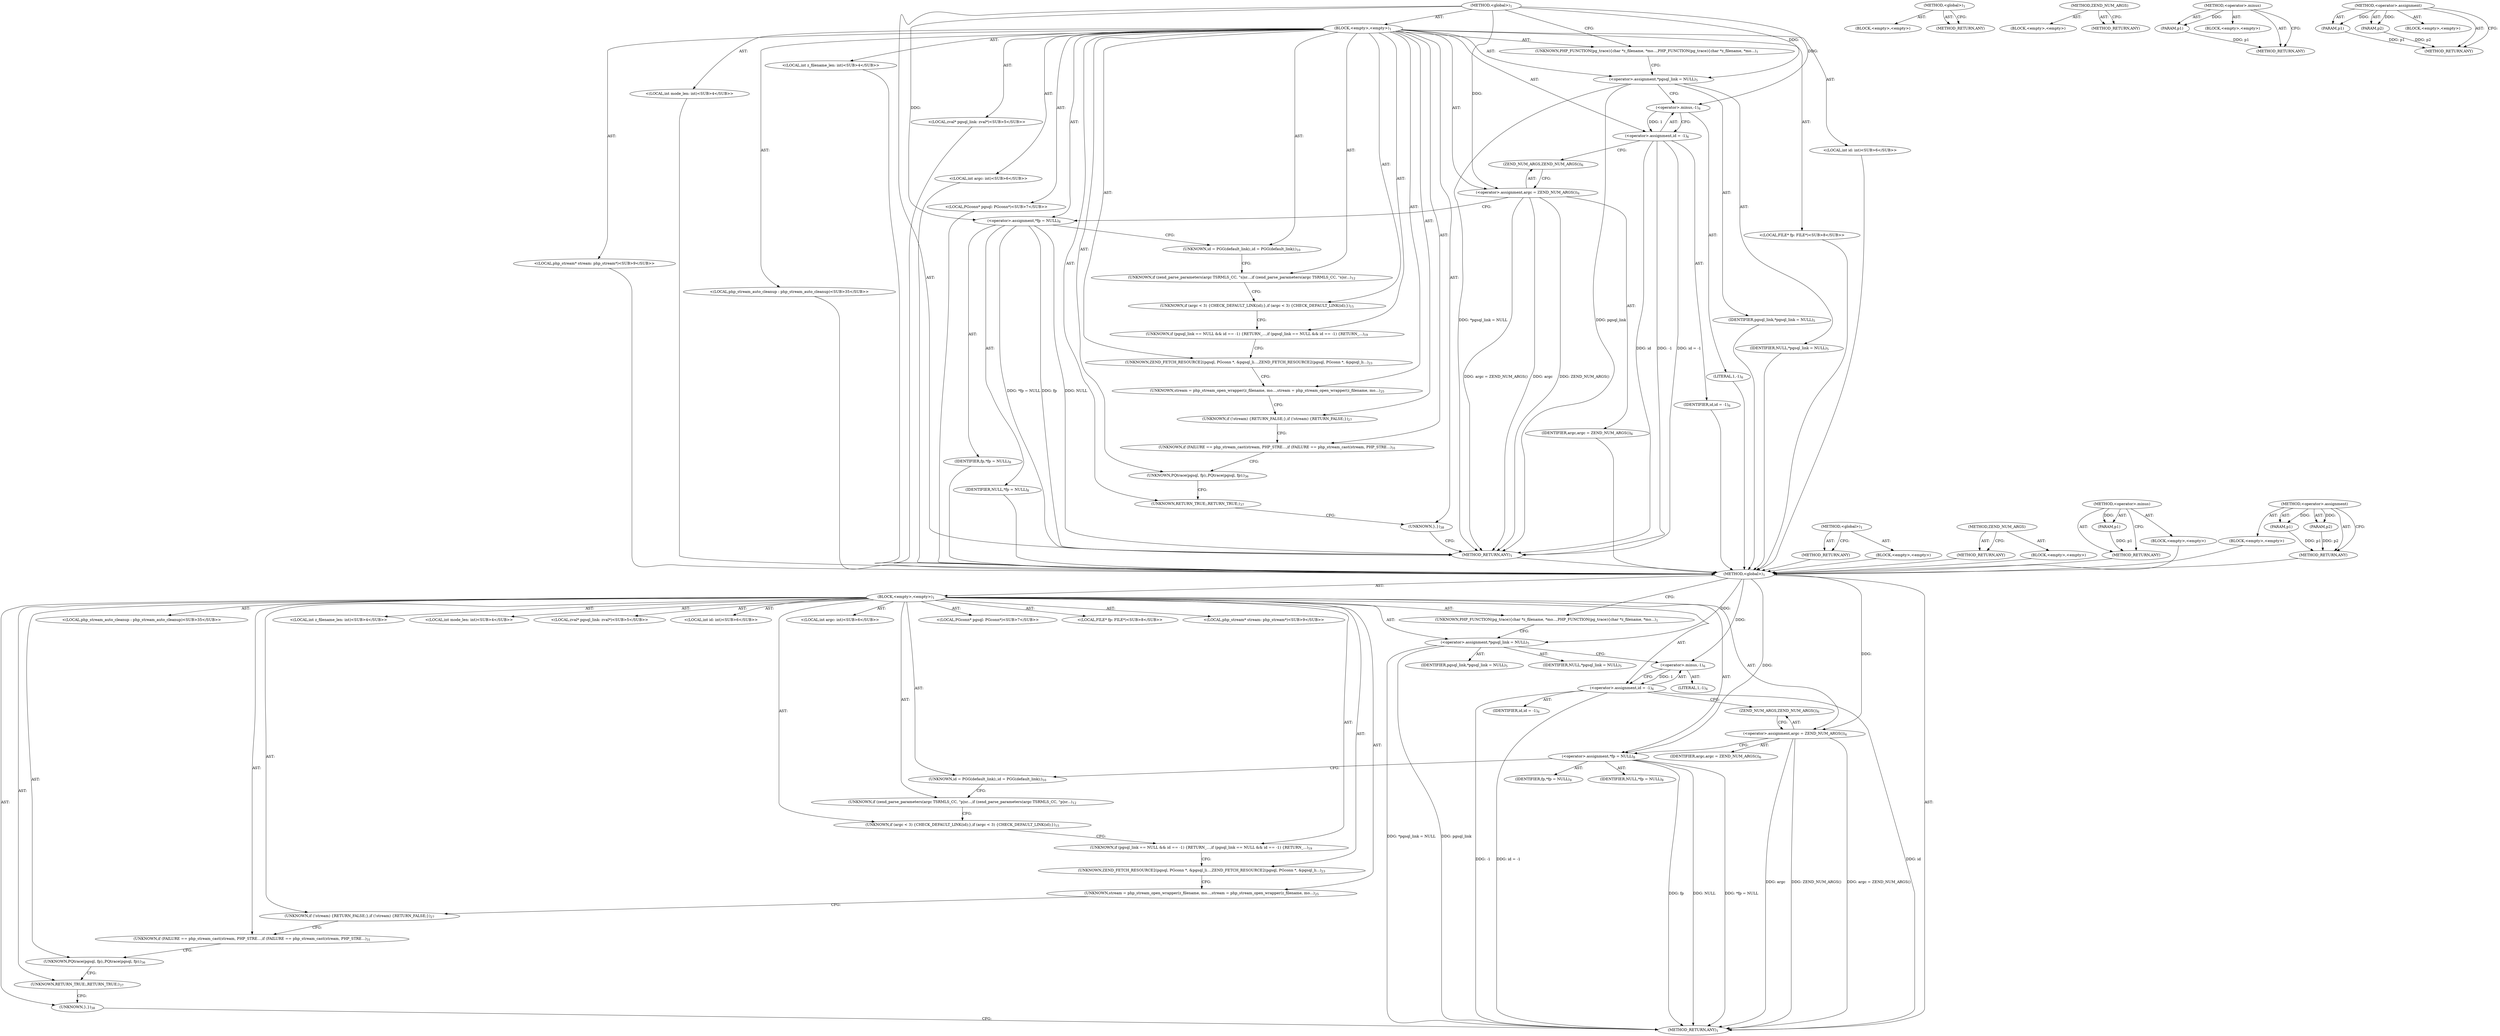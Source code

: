 digraph "&lt;operator&gt;.assignment" {
vulnerable_6 [label=<(METHOD,&lt;global&gt;)<SUB>1</SUB>>];
vulnerable_7 [label=<(BLOCK,&lt;empty&gt;,&lt;empty&gt;)<SUB>1</SUB>>];
vulnerable_8 [label=<(UNKNOWN,PHP_FUNCTION(pg_trace)
{
	char *z_filename, *mo...,PHP_FUNCTION(pg_trace)
{
	char *z_filename, *mo...)<SUB>1</SUB>>];
vulnerable_9 [label="<(LOCAL,int z_filename_len: int)<SUB>4</SUB>>"];
vulnerable_10 [label="<(LOCAL,int mode_len: int)<SUB>4</SUB>>"];
vulnerable_11 [label="<(LOCAL,zval* pgsql_link: zval*)<SUB>5</SUB>>"];
vulnerable_12 [label=<(&lt;operator&gt;.assignment,*pgsql_link = NULL)<SUB>5</SUB>>];
vulnerable_13 [label=<(IDENTIFIER,pgsql_link,*pgsql_link = NULL)<SUB>5</SUB>>];
vulnerable_14 [label=<(IDENTIFIER,NULL,*pgsql_link = NULL)<SUB>5</SUB>>];
vulnerable_15 [label="<(LOCAL,int id: int)<SUB>6</SUB>>"];
vulnerable_16 [label="<(LOCAL,int argc: int)<SUB>6</SUB>>"];
vulnerable_17 [label=<(&lt;operator&gt;.assignment,id = -1)<SUB>6</SUB>>];
vulnerable_18 [label=<(IDENTIFIER,id,id = -1)<SUB>6</SUB>>];
vulnerable_19 [label=<(&lt;operator&gt;.minus,-1)<SUB>6</SUB>>];
vulnerable_20 [label=<(LITERAL,1,-1)<SUB>6</SUB>>];
vulnerable_21 [label=<(&lt;operator&gt;.assignment,argc = ZEND_NUM_ARGS())<SUB>6</SUB>>];
vulnerable_22 [label=<(IDENTIFIER,argc,argc = ZEND_NUM_ARGS())<SUB>6</SUB>>];
vulnerable_23 [label=<(ZEND_NUM_ARGS,ZEND_NUM_ARGS())<SUB>6</SUB>>];
vulnerable_24 [label="<(LOCAL,PGconn* pgsql: PGconn*)<SUB>7</SUB>>"];
vulnerable_25 [label="<(LOCAL,FILE* fp: FILE*)<SUB>8</SUB>>"];
vulnerable_26 [label=<(&lt;operator&gt;.assignment,*fp = NULL)<SUB>8</SUB>>];
vulnerable_27 [label=<(IDENTIFIER,fp,*fp = NULL)<SUB>8</SUB>>];
vulnerable_28 [label=<(IDENTIFIER,NULL,*fp = NULL)<SUB>8</SUB>>];
vulnerable_29 [label="<(LOCAL,php_stream* stream: php_stream*)<SUB>9</SUB>>"];
vulnerable_30 [label=<(UNKNOWN,id = PGG(default_link);,id = PGG(default_link);)<SUB>10</SUB>>];
vulnerable_31 [label=<(UNKNOWN,if (zend_parse_parameters(argc TSRMLS_CC, &quot;s|sr...,if (zend_parse_parameters(argc TSRMLS_CC, &quot;s|sr...)<SUB>12</SUB>>];
vulnerable_32 [label=<(UNKNOWN,if (argc &lt; 3) {
		CHECK_DEFAULT_LINK(id);
	},if (argc &lt; 3) {
		CHECK_DEFAULT_LINK(id);
	})<SUB>15</SUB>>];
vulnerable_33 [label=<(UNKNOWN,if (pgsql_link == NULL &amp;&amp; id == -1) {
		RETURN_...,if (pgsql_link == NULL &amp;&amp; id == -1) {
		RETURN_...)<SUB>19</SUB>>];
vulnerable_34 [label=<(UNKNOWN,ZEND_FETCH_RESOURCE2(pgsql, PGconn *, &amp;pgsql_li...,ZEND_FETCH_RESOURCE2(pgsql, PGconn *, &amp;pgsql_li...)<SUB>23</SUB>>];
vulnerable_35 [label=<(UNKNOWN,stream = php_stream_open_wrapper(z_filename, mo...,stream = php_stream_open_wrapper(z_filename, mo...)<SUB>25</SUB>>];
vulnerable_36 [label=<(UNKNOWN,if (!stream) {
		RETURN_FALSE;
	},if (!stream) {
		RETURN_FALSE;
	})<SUB>27</SUB>>];
vulnerable_37 [label=<(UNKNOWN,if (FAILURE == php_stream_cast(stream, PHP_STRE...,if (FAILURE == php_stream_cast(stream, PHP_STRE...)<SUB>31</SUB>>];
vulnerable_38 [label="<(LOCAL,php_stream_auto_cleanup : php_stream_auto_cleanup)<SUB>35</SUB>>"];
vulnerable_39 [label=<(UNKNOWN,PQtrace(pgsql, fp);,PQtrace(pgsql, fp);)<SUB>36</SUB>>];
vulnerable_40 [label=<(UNKNOWN,RETURN_TRUE;,RETURN_TRUE;)<SUB>37</SUB>>];
vulnerable_41 [label=<(UNKNOWN,},})<SUB>38</SUB>>];
vulnerable_42 [label=<(METHOD_RETURN,ANY)<SUB>1</SUB>>];
vulnerable_59 [label=<(METHOD,&lt;global&gt;)<SUB>1</SUB>>];
vulnerable_60 [label=<(BLOCK,&lt;empty&gt;,&lt;empty&gt;)>];
vulnerable_61 [label=<(METHOD_RETURN,ANY)>];
vulnerable_74 [label=<(METHOD,ZEND_NUM_ARGS)>];
vulnerable_75 [label=<(BLOCK,&lt;empty&gt;,&lt;empty&gt;)>];
vulnerable_76 [label=<(METHOD_RETURN,ANY)>];
vulnerable_70 [label=<(METHOD,&lt;operator&gt;.minus)>];
vulnerable_71 [label=<(PARAM,p1)>];
vulnerable_72 [label=<(BLOCK,&lt;empty&gt;,&lt;empty&gt;)>];
vulnerable_73 [label=<(METHOD_RETURN,ANY)>];
vulnerable_65 [label=<(METHOD,&lt;operator&gt;.assignment)>];
vulnerable_66 [label=<(PARAM,p1)>];
vulnerable_67 [label=<(PARAM,p2)>];
vulnerable_68 [label=<(BLOCK,&lt;empty&gt;,&lt;empty&gt;)>];
vulnerable_69 [label=<(METHOD_RETURN,ANY)>];
fixed_6 [label=<(METHOD,&lt;global&gt;)<SUB>1</SUB>>];
fixed_7 [label=<(BLOCK,&lt;empty&gt;,&lt;empty&gt;)<SUB>1</SUB>>];
fixed_8 [label=<(UNKNOWN,PHP_FUNCTION(pg_trace)
{
	char *z_filename, *mo...,PHP_FUNCTION(pg_trace)
{
	char *z_filename, *mo...)<SUB>1</SUB>>];
fixed_9 [label="<(LOCAL,int z_filename_len: int)<SUB>4</SUB>>"];
fixed_10 [label="<(LOCAL,int mode_len: int)<SUB>4</SUB>>"];
fixed_11 [label="<(LOCAL,zval* pgsql_link: zval*)<SUB>5</SUB>>"];
fixed_12 [label=<(&lt;operator&gt;.assignment,*pgsql_link = NULL)<SUB>5</SUB>>];
fixed_13 [label=<(IDENTIFIER,pgsql_link,*pgsql_link = NULL)<SUB>5</SUB>>];
fixed_14 [label=<(IDENTIFIER,NULL,*pgsql_link = NULL)<SUB>5</SUB>>];
fixed_15 [label="<(LOCAL,int id: int)<SUB>6</SUB>>"];
fixed_16 [label="<(LOCAL,int argc: int)<SUB>6</SUB>>"];
fixed_17 [label=<(&lt;operator&gt;.assignment,id = -1)<SUB>6</SUB>>];
fixed_18 [label=<(IDENTIFIER,id,id = -1)<SUB>6</SUB>>];
fixed_19 [label=<(&lt;operator&gt;.minus,-1)<SUB>6</SUB>>];
fixed_20 [label=<(LITERAL,1,-1)<SUB>6</SUB>>];
fixed_21 [label=<(&lt;operator&gt;.assignment,argc = ZEND_NUM_ARGS())<SUB>6</SUB>>];
fixed_22 [label=<(IDENTIFIER,argc,argc = ZEND_NUM_ARGS())<SUB>6</SUB>>];
fixed_23 [label=<(ZEND_NUM_ARGS,ZEND_NUM_ARGS())<SUB>6</SUB>>];
fixed_24 [label="<(LOCAL,PGconn* pgsql: PGconn*)<SUB>7</SUB>>"];
fixed_25 [label="<(LOCAL,FILE* fp: FILE*)<SUB>8</SUB>>"];
fixed_26 [label=<(&lt;operator&gt;.assignment,*fp = NULL)<SUB>8</SUB>>];
fixed_27 [label=<(IDENTIFIER,fp,*fp = NULL)<SUB>8</SUB>>];
fixed_28 [label=<(IDENTIFIER,NULL,*fp = NULL)<SUB>8</SUB>>];
fixed_29 [label="<(LOCAL,php_stream* stream: php_stream*)<SUB>9</SUB>>"];
fixed_30 [label=<(UNKNOWN,id = PGG(default_link);,id = PGG(default_link);)<SUB>10</SUB>>];
fixed_31 [label=<(UNKNOWN,if (zend_parse_parameters(argc TSRMLS_CC, &quot;p|sr...,if (zend_parse_parameters(argc TSRMLS_CC, &quot;p|sr...)<SUB>12</SUB>>];
fixed_32 [label=<(UNKNOWN,if (argc &lt; 3) {
		CHECK_DEFAULT_LINK(id);
	},if (argc &lt; 3) {
		CHECK_DEFAULT_LINK(id);
	})<SUB>15</SUB>>];
fixed_33 [label=<(UNKNOWN,if (pgsql_link == NULL &amp;&amp; id == -1) {
		RETURN_...,if (pgsql_link == NULL &amp;&amp; id == -1) {
		RETURN_...)<SUB>19</SUB>>];
fixed_34 [label=<(UNKNOWN,ZEND_FETCH_RESOURCE2(pgsql, PGconn *, &amp;pgsql_li...,ZEND_FETCH_RESOURCE2(pgsql, PGconn *, &amp;pgsql_li...)<SUB>23</SUB>>];
fixed_35 [label=<(UNKNOWN,stream = php_stream_open_wrapper(z_filename, mo...,stream = php_stream_open_wrapper(z_filename, mo...)<SUB>25</SUB>>];
fixed_36 [label=<(UNKNOWN,if (!stream) {
		RETURN_FALSE;
	},if (!stream) {
		RETURN_FALSE;
	})<SUB>27</SUB>>];
fixed_37 [label=<(UNKNOWN,if (FAILURE == php_stream_cast(stream, PHP_STRE...,if (FAILURE == php_stream_cast(stream, PHP_STRE...)<SUB>31</SUB>>];
fixed_38 [label="<(LOCAL,php_stream_auto_cleanup : php_stream_auto_cleanup)<SUB>35</SUB>>"];
fixed_39 [label=<(UNKNOWN,PQtrace(pgsql, fp);,PQtrace(pgsql, fp);)<SUB>36</SUB>>];
fixed_40 [label=<(UNKNOWN,RETURN_TRUE;,RETURN_TRUE;)<SUB>37</SUB>>];
fixed_41 [label=<(UNKNOWN,},})<SUB>38</SUB>>];
fixed_42 [label=<(METHOD_RETURN,ANY)<SUB>1</SUB>>];
fixed_59 [label=<(METHOD,&lt;global&gt;)<SUB>1</SUB>>];
fixed_60 [label=<(BLOCK,&lt;empty&gt;,&lt;empty&gt;)>];
fixed_61 [label=<(METHOD_RETURN,ANY)>];
fixed_74 [label=<(METHOD,ZEND_NUM_ARGS)>];
fixed_75 [label=<(BLOCK,&lt;empty&gt;,&lt;empty&gt;)>];
fixed_76 [label=<(METHOD_RETURN,ANY)>];
fixed_70 [label=<(METHOD,&lt;operator&gt;.minus)>];
fixed_71 [label=<(PARAM,p1)>];
fixed_72 [label=<(BLOCK,&lt;empty&gt;,&lt;empty&gt;)>];
fixed_73 [label=<(METHOD_RETURN,ANY)>];
fixed_65 [label=<(METHOD,&lt;operator&gt;.assignment)>];
fixed_66 [label=<(PARAM,p1)>];
fixed_67 [label=<(PARAM,p2)>];
fixed_68 [label=<(BLOCK,&lt;empty&gt;,&lt;empty&gt;)>];
fixed_69 [label=<(METHOD_RETURN,ANY)>];
vulnerable_6 -> vulnerable_7  [key=0, label="AST: "];
vulnerable_6 -> vulnerable_42  [key=0, label="AST: "];
vulnerable_6 -> vulnerable_8  [key=0, label="CFG: "];
vulnerable_6 -> vulnerable_12  [key=0, label="DDG: "];
vulnerable_6 -> vulnerable_21  [key=0, label="DDG: "];
vulnerable_6 -> vulnerable_26  [key=0, label="DDG: "];
vulnerable_6 -> vulnerable_19  [key=0, label="DDG: "];
vulnerable_7 -> vulnerable_8  [key=0, label="AST: "];
vulnerable_7 -> vulnerable_9  [key=0, label="AST: "];
vulnerable_7 -> vulnerable_10  [key=0, label="AST: "];
vulnerable_7 -> vulnerable_11  [key=0, label="AST: "];
vulnerable_7 -> vulnerable_12  [key=0, label="AST: "];
vulnerable_7 -> vulnerable_15  [key=0, label="AST: "];
vulnerable_7 -> vulnerable_16  [key=0, label="AST: "];
vulnerable_7 -> vulnerable_17  [key=0, label="AST: "];
vulnerable_7 -> vulnerable_21  [key=0, label="AST: "];
vulnerable_7 -> vulnerable_24  [key=0, label="AST: "];
vulnerable_7 -> vulnerable_25  [key=0, label="AST: "];
vulnerable_7 -> vulnerable_26  [key=0, label="AST: "];
vulnerable_7 -> vulnerable_29  [key=0, label="AST: "];
vulnerable_7 -> vulnerable_30  [key=0, label="AST: "];
vulnerable_7 -> vulnerable_31  [key=0, label="AST: "];
vulnerable_7 -> vulnerable_32  [key=0, label="AST: "];
vulnerable_7 -> vulnerable_33  [key=0, label="AST: "];
vulnerable_7 -> vulnerable_34  [key=0, label="AST: "];
vulnerable_7 -> vulnerable_35  [key=0, label="AST: "];
vulnerable_7 -> vulnerable_36  [key=0, label="AST: "];
vulnerable_7 -> vulnerable_37  [key=0, label="AST: "];
vulnerable_7 -> vulnerable_38  [key=0, label="AST: "];
vulnerable_7 -> vulnerable_39  [key=0, label="AST: "];
vulnerable_7 -> vulnerable_40  [key=0, label="AST: "];
vulnerable_7 -> vulnerable_41  [key=0, label="AST: "];
vulnerable_8 -> vulnerable_12  [key=0, label="CFG: "];
vulnerable_9 -> fixed_6  [key=0];
vulnerable_10 -> fixed_6  [key=0];
vulnerable_11 -> fixed_6  [key=0];
vulnerable_12 -> vulnerable_13  [key=0, label="AST: "];
vulnerable_12 -> vulnerable_14  [key=0, label="AST: "];
vulnerable_12 -> vulnerable_19  [key=0, label="CFG: "];
vulnerable_12 -> vulnerable_42  [key=0, label="DDG: pgsql_link"];
vulnerable_12 -> vulnerable_42  [key=1, label="DDG: *pgsql_link = NULL"];
vulnerable_13 -> fixed_6  [key=0];
vulnerable_14 -> fixed_6  [key=0];
vulnerable_15 -> fixed_6  [key=0];
vulnerable_16 -> fixed_6  [key=0];
vulnerable_17 -> vulnerable_18  [key=0, label="AST: "];
vulnerable_17 -> vulnerable_19  [key=0, label="AST: "];
vulnerable_17 -> vulnerable_23  [key=0, label="CFG: "];
vulnerable_17 -> vulnerable_42  [key=0, label="DDG: id"];
vulnerable_17 -> vulnerable_42  [key=1, label="DDG: -1"];
vulnerable_17 -> vulnerable_42  [key=2, label="DDG: id = -1"];
vulnerable_18 -> fixed_6  [key=0];
vulnerable_19 -> vulnerable_20  [key=0, label="AST: "];
vulnerable_19 -> vulnerable_17  [key=0, label="CFG: "];
vulnerable_19 -> vulnerable_17  [key=1, label="DDG: 1"];
vulnerable_20 -> fixed_6  [key=0];
vulnerable_21 -> vulnerable_22  [key=0, label="AST: "];
vulnerable_21 -> vulnerable_23  [key=0, label="AST: "];
vulnerable_21 -> vulnerable_26  [key=0, label="CFG: "];
vulnerable_21 -> vulnerable_42  [key=0, label="DDG: argc"];
vulnerable_21 -> vulnerable_42  [key=1, label="DDG: ZEND_NUM_ARGS()"];
vulnerable_21 -> vulnerable_42  [key=2, label="DDG: argc = ZEND_NUM_ARGS()"];
vulnerable_22 -> fixed_6  [key=0];
vulnerable_23 -> vulnerable_21  [key=0, label="CFG: "];
vulnerable_24 -> fixed_6  [key=0];
vulnerable_25 -> fixed_6  [key=0];
vulnerable_26 -> vulnerable_27  [key=0, label="AST: "];
vulnerable_26 -> vulnerable_28  [key=0, label="AST: "];
vulnerable_26 -> vulnerable_30  [key=0, label="CFG: "];
vulnerable_26 -> vulnerable_42  [key=0, label="DDG: fp"];
vulnerable_26 -> vulnerable_42  [key=1, label="DDG: NULL"];
vulnerable_26 -> vulnerable_42  [key=2, label="DDG: *fp = NULL"];
vulnerable_27 -> fixed_6  [key=0];
vulnerable_28 -> fixed_6  [key=0];
vulnerable_29 -> fixed_6  [key=0];
vulnerable_30 -> vulnerable_31  [key=0, label="CFG: "];
vulnerable_31 -> vulnerable_32  [key=0, label="CFG: "];
vulnerable_32 -> vulnerable_33  [key=0, label="CFG: "];
vulnerable_33 -> vulnerable_34  [key=0, label="CFG: "];
vulnerable_34 -> vulnerable_35  [key=0, label="CFG: "];
vulnerable_35 -> vulnerable_36  [key=0, label="CFG: "];
vulnerable_36 -> vulnerable_37  [key=0, label="CFG: "];
vulnerable_37 -> vulnerable_39  [key=0, label="CFG: "];
vulnerable_38 -> fixed_6  [key=0];
vulnerable_39 -> vulnerable_40  [key=0, label="CFG: "];
vulnerable_40 -> vulnerable_41  [key=0, label="CFG: "];
vulnerable_41 -> vulnerable_42  [key=0, label="CFG: "];
vulnerable_42 -> fixed_6  [key=0];
vulnerable_59 -> vulnerable_60  [key=0, label="AST: "];
vulnerable_59 -> vulnerable_61  [key=0, label="AST: "];
vulnerable_59 -> vulnerable_61  [key=1, label="CFG: "];
vulnerable_60 -> fixed_6  [key=0];
vulnerable_61 -> fixed_6  [key=0];
vulnerable_74 -> vulnerable_75  [key=0, label="AST: "];
vulnerable_74 -> vulnerable_76  [key=0, label="AST: "];
vulnerable_74 -> vulnerable_76  [key=1, label="CFG: "];
vulnerable_75 -> fixed_6  [key=0];
vulnerable_76 -> fixed_6  [key=0];
vulnerable_70 -> vulnerable_71  [key=0, label="AST: "];
vulnerable_70 -> vulnerable_71  [key=1, label="DDG: "];
vulnerable_70 -> vulnerable_72  [key=0, label="AST: "];
vulnerable_70 -> vulnerable_73  [key=0, label="AST: "];
vulnerable_70 -> vulnerable_73  [key=1, label="CFG: "];
vulnerable_71 -> vulnerable_73  [key=0, label="DDG: p1"];
vulnerable_72 -> fixed_6  [key=0];
vulnerable_73 -> fixed_6  [key=0];
vulnerable_65 -> vulnerable_66  [key=0, label="AST: "];
vulnerable_65 -> vulnerable_66  [key=1, label="DDG: "];
vulnerable_65 -> vulnerable_68  [key=0, label="AST: "];
vulnerable_65 -> vulnerable_67  [key=0, label="AST: "];
vulnerable_65 -> vulnerable_67  [key=1, label="DDG: "];
vulnerable_65 -> vulnerable_69  [key=0, label="AST: "];
vulnerable_65 -> vulnerable_69  [key=1, label="CFG: "];
vulnerable_66 -> vulnerable_69  [key=0, label="DDG: p1"];
vulnerable_67 -> vulnerable_69  [key=0, label="DDG: p2"];
vulnerable_68 -> fixed_6  [key=0];
vulnerable_69 -> fixed_6  [key=0];
fixed_6 -> fixed_7  [key=0, label="AST: "];
fixed_6 -> fixed_42  [key=0, label="AST: "];
fixed_6 -> fixed_8  [key=0, label="CFG: "];
fixed_6 -> fixed_12  [key=0, label="DDG: "];
fixed_6 -> fixed_21  [key=0, label="DDG: "];
fixed_6 -> fixed_26  [key=0, label="DDG: "];
fixed_6 -> fixed_19  [key=0, label="DDG: "];
fixed_7 -> fixed_8  [key=0, label="AST: "];
fixed_7 -> fixed_9  [key=0, label="AST: "];
fixed_7 -> fixed_10  [key=0, label="AST: "];
fixed_7 -> fixed_11  [key=0, label="AST: "];
fixed_7 -> fixed_12  [key=0, label="AST: "];
fixed_7 -> fixed_15  [key=0, label="AST: "];
fixed_7 -> fixed_16  [key=0, label="AST: "];
fixed_7 -> fixed_17  [key=0, label="AST: "];
fixed_7 -> fixed_21  [key=0, label="AST: "];
fixed_7 -> fixed_24  [key=0, label="AST: "];
fixed_7 -> fixed_25  [key=0, label="AST: "];
fixed_7 -> fixed_26  [key=0, label="AST: "];
fixed_7 -> fixed_29  [key=0, label="AST: "];
fixed_7 -> fixed_30  [key=0, label="AST: "];
fixed_7 -> fixed_31  [key=0, label="AST: "];
fixed_7 -> fixed_32  [key=0, label="AST: "];
fixed_7 -> fixed_33  [key=0, label="AST: "];
fixed_7 -> fixed_34  [key=0, label="AST: "];
fixed_7 -> fixed_35  [key=0, label="AST: "];
fixed_7 -> fixed_36  [key=0, label="AST: "];
fixed_7 -> fixed_37  [key=0, label="AST: "];
fixed_7 -> fixed_38  [key=0, label="AST: "];
fixed_7 -> fixed_39  [key=0, label="AST: "];
fixed_7 -> fixed_40  [key=0, label="AST: "];
fixed_7 -> fixed_41  [key=0, label="AST: "];
fixed_8 -> fixed_12  [key=0, label="CFG: "];
fixed_12 -> fixed_13  [key=0, label="AST: "];
fixed_12 -> fixed_14  [key=0, label="AST: "];
fixed_12 -> fixed_19  [key=0, label="CFG: "];
fixed_12 -> fixed_42  [key=0, label="DDG: pgsql_link"];
fixed_12 -> fixed_42  [key=1, label="DDG: *pgsql_link = NULL"];
fixed_17 -> fixed_18  [key=0, label="AST: "];
fixed_17 -> fixed_19  [key=0, label="AST: "];
fixed_17 -> fixed_23  [key=0, label="CFG: "];
fixed_17 -> fixed_42  [key=0, label="DDG: id"];
fixed_17 -> fixed_42  [key=1, label="DDG: -1"];
fixed_17 -> fixed_42  [key=2, label="DDG: id = -1"];
fixed_19 -> fixed_20  [key=0, label="AST: "];
fixed_19 -> fixed_17  [key=0, label="CFG: "];
fixed_19 -> fixed_17  [key=1, label="DDG: 1"];
fixed_21 -> fixed_22  [key=0, label="AST: "];
fixed_21 -> fixed_23  [key=0, label="AST: "];
fixed_21 -> fixed_26  [key=0, label="CFG: "];
fixed_21 -> fixed_42  [key=0, label="DDG: argc"];
fixed_21 -> fixed_42  [key=1, label="DDG: ZEND_NUM_ARGS()"];
fixed_21 -> fixed_42  [key=2, label="DDG: argc = ZEND_NUM_ARGS()"];
fixed_23 -> fixed_21  [key=0, label="CFG: "];
fixed_26 -> fixed_27  [key=0, label="AST: "];
fixed_26 -> fixed_28  [key=0, label="AST: "];
fixed_26 -> fixed_30  [key=0, label="CFG: "];
fixed_26 -> fixed_42  [key=0, label="DDG: fp"];
fixed_26 -> fixed_42  [key=1, label="DDG: NULL"];
fixed_26 -> fixed_42  [key=2, label="DDG: *fp = NULL"];
fixed_30 -> fixed_31  [key=0, label="CFG: "];
fixed_31 -> fixed_32  [key=0, label="CFG: "];
fixed_32 -> fixed_33  [key=0, label="CFG: "];
fixed_33 -> fixed_34  [key=0, label="CFG: "];
fixed_34 -> fixed_35  [key=0, label="CFG: "];
fixed_35 -> fixed_36  [key=0, label="CFG: "];
fixed_36 -> fixed_37  [key=0, label="CFG: "];
fixed_37 -> fixed_39  [key=0, label="CFG: "];
fixed_39 -> fixed_40  [key=0, label="CFG: "];
fixed_40 -> fixed_41  [key=0, label="CFG: "];
fixed_41 -> fixed_42  [key=0, label="CFG: "];
fixed_59 -> fixed_60  [key=0, label="AST: "];
fixed_59 -> fixed_61  [key=0, label="AST: "];
fixed_59 -> fixed_61  [key=1, label="CFG: "];
fixed_74 -> fixed_75  [key=0, label="AST: "];
fixed_74 -> fixed_76  [key=0, label="AST: "];
fixed_74 -> fixed_76  [key=1, label="CFG: "];
fixed_70 -> fixed_71  [key=0, label="AST: "];
fixed_70 -> fixed_71  [key=1, label="DDG: "];
fixed_70 -> fixed_72  [key=0, label="AST: "];
fixed_70 -> fixed_73  [key=0, label="AST: "];
fixed_70 -> fixed_73  [key=1, label="CFG: "];
fixed_71 -> fixed_73  [key=0, label="DDG: p1"];
fixed_65 -> fixed_66  [key=0, label="AST: "];
fixed_65 -> fixed_66  [key=1, label="DDG: "];
fixed_65 -> fixed_68  [key=0, label="AST: "];
fixed_65 -> fixed_67  [key=0, label="AST: "];
fixed_65 -> fixed_67  [key=1, label="DDG: "];
fixed_65 -> fixed_69  [key=0, label="AST: "];
fixed_65 -> fixed_69  [key=1, label="CFG: "];
fixed_66 -> fixed_69  [key=0, label="DDG: p1"];
fixed_67 -> fixed_69  [key=0, label="DDG: p2"];
}
